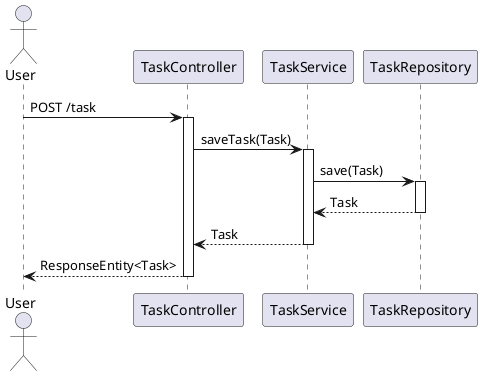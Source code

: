 @startuml
actor User
User -> TaskController: POST /task
activate TaskController
TaskController -> TaskService: saveTask(Task)
activate TaskService
TaskService -> TaskRepository: save(Task)
activate TaskRepository
TaskRepository --> TaskService: Task
deactivate TaskRepository
TaskService --> TaskController: Task
deactivate TaskService
TaskController --> User: ResponseEntity<Task>
deactivate TaskController
@enduml
